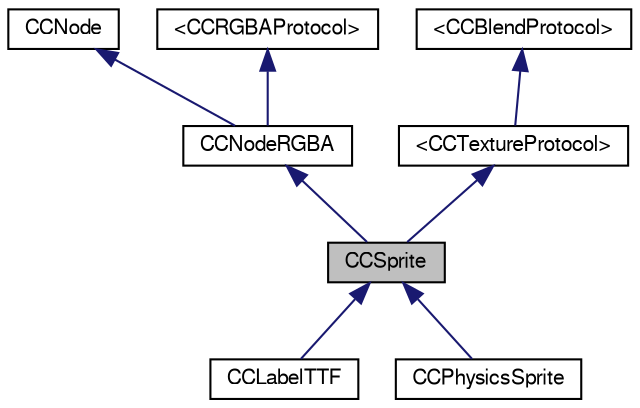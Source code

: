 digraph G
{
  bgcolor="transparent";
  edge [fontname="FreeSans",fontsize="10",labelfontname="FreeSans",labelfontsize="10"];
  node [fontname="FreeSans",fontsize="10",shape=record];
  Node1 [label="CCSprite",height=0.2,width=0.4,color="black", fillcolor="grey75", style="filled" fontcolor="black"];
  Node2 -> Node1 [dir="back",color="midnightblue",fontsize="10",style="solid",fontname="FreeSans"];
  Node2 [label="CCNodeRGBA",height=0.2,width=0.4,color="black",URL="$interface_c_c_node_r_g_b_a.html"];
  Node3 -> Node2 [dir="back",color="midnightblue",fontsize="10",style="solid",fontname="FreeSans"];
  Node3 [label="CCNode",height=0.2,width=0.4,color="black",URL="$interface_c_c_node.html"];
  Node4 -> Node2 [dir="back",color="midnightblue",fontsize="10",style="solid",fontname="FreeSans"];
  Node4 [label="\<CCRGBAProtocol\>",height=0.2,width=0.4,color="black",URL="$protocol_c_c_r_g_b_a_protocol-p.html",tooltip="CC RGBA protocol."];
  Node5 -> Node1 [dir="back",color="midnightblue",fontsize="10",style="solid",fontname="FreeSans"];
  Node5 [label="\<CCTextureProtocol\>",height=0.2,width=0.4,color="black",URL="$protocol_c_c_texture_protocol-p.html"];
  Node6 -> Node5 [dir="back",color="midnightblue",fontsize="10",style="solid",fontname="FreeSans"];
  Node6 [label="\<CCBlendProtocol\>",height=0.2,width=0.4,color="black",URL="$protocol_c_c_blend_protocol-p.html"];
  Node1 -> Node7 [dir="back",color="midnightblue",fontsize="10",style="solid",fontname="FreeSans"];
  Node7 [label="CCLabelTTF",height=0.2,width=0.4,color="black",URL="$interface_c_c_label_t_t_f.html"];
  Node1 -> Node8 [dir="back",color="midnightblue",fontsize="10",style="solid",fontname="FreeSans"];
  Node8 [label="CCPhysicsSprite",height=0.2,width=0.4,color="black",URL="$interface_c_c_physics_sprite.html"];
}
